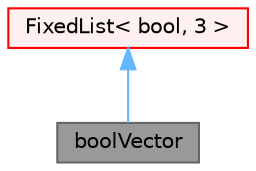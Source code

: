 digraph "boolVector"
{
 // LATEX_PDF_SIZE
  bgcolor="transparent";
  edge [fontname=Helvetica,fontsize=10,labelfontname=Helvetica,labelfontsize=10];
  node [fontname=Helvetica,fontsize=10,shape=box,height=0.2,width=0.4];
  Node1 [id="Node000001",label="boolVector",height=0.2,width=0.4,color="gray40", fillcolor="grey60", style="filled", fontcolor="black",tooltip="Specialized bundling of boolean values as a vector of 3 components, element access using x(),..."];
  Node2 -> Node1 [id="edge1_Node000001_Node000002",dir="back",color="steelblue1",style="solid",tooltip=" "];
  Node2 [id="Node000002",label="FixedList\< bool, 3 \>",height=0.2,width=0.4,color="red", fillcolor="#FFF0F0", style="filled",URL="$classFoam_1_1FixedList.html",tooltip=" "];
}

